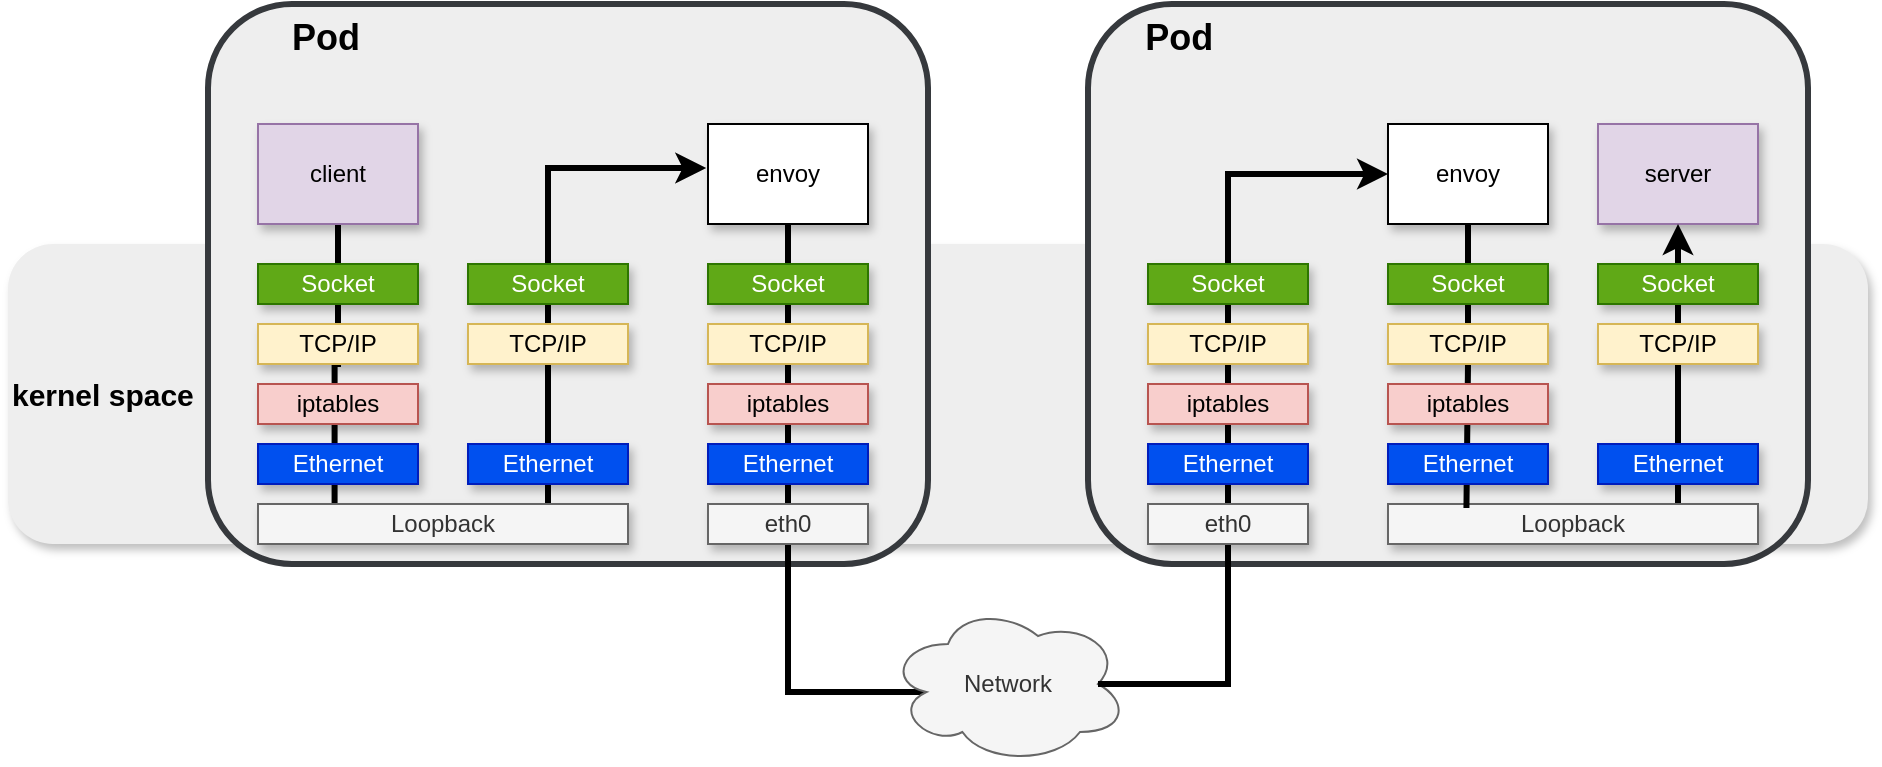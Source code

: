 <mxfile version="14.4.2" type="github">
  <diagram id="94O-eWi-ujNEiFMTeJ2n" name="Page-1">
    <mxGraphModel dx="920" dy="559" grid="1" gridSize="10" guides="1" tooltips="1" connect="1" arrows="1" fold="1" page="1" pageScale="1" pageWidth="850" pageHeight="1100" math="0" shadow="0">
      <root>
        <mxCell id="0" />
        <mxCell id="1" parent="0" />
        <mxCell id="JUNj7mSkVkrH1f1PvEp7-1" value="&lt;b&gt;&lt;font style=&quot;font-size: 15px&quot;&gt;kernel space&lt;/font&gt;&lt;/b&gt;" style="rounded=1;whiteSpace=wrap;html=1;shadow=1;align=left;fillColor=#eeeeee;strokeColor=none;" vertex="1" parent="1">
          <mxGeometry x="80" y="170" width="930" height="150" as="geometry" />
        </mxCell>
        <mxCell id="LQTs8PRi4ih6TT2D-i4s-1" value="&lt;font style=&quot;font-size: 18px&quot;&gt;&lt;b&gt;&amp;nbsp; &amp;nbsp; &amp;nbsp; &amp;nbsp; &lt;font style=&quot;font-size: 18px&quot;&gt;Pod&lt;/font&gt;&lt;/b&gt;&lt;/font&gt;" style="rounded=1;whiteSpace=wrap;html=1;align=left;verticalAlign=top;fontSize=13;strokeWidth=3;fillColor=#eeeeee;strokeColor=#36393d;" parent="1" vertex="1">
          <mxGeometry x="180" y="50" width="360" height="280" as="geometry" />
        </mxCell>
        <mxCell id="LQTs8PRi4ih6TT2D-i4s-37" value="" style="edgeStyle=orthogonalEdgeStyle;rounded=0;orthogonalLoop=1;jettySize=auto;html=1;entryX=0.207;entryY=0.118;entryDx=0;entryDy=0;entryPerimeter=0;strokeWidth=3;endArrow=none;endFill=0;" parent="1" source="LQTs8PRi4ih6TT2D-i4s-2" target="LQTs8PRi4ih6TT2D-i4s-7" edge="1">
          <mxGeometry relative="1" as="geometry" />
        </mxCell>
        <mxCell id="LQTs8PRi4ih6TT2D-i4s-2" value="client" style="rounded=0;whiteSpace=wrap;html=1;fillColor=#e1d5e7;strokeColor=#9673a6;shadow=1;" parent="1" vertex="1">
          <mxGeometry x="205" y="110" width="80" height="50" as="geometry" />
        </mxCell>
        <mxCell id="LQTs8PRi4ih6TT2D-i4s-3" value="Socket" style="rounded=0;whiteSpace=wrap;html=1;fillColor=#60a917;strokeColor=#2D7600;fontColor=#ffffff;shadow=1;" parent="1" vertex="1">
          <mxGeometry x="205" y="180" width="80" height="20" as="geometry" />
        </mxCell>
        <mxCell id="LQTs8PRi4ih6TT2D-i4s-4" value="TCP/IP&lt;span style=&quot;color: rgba(0 , 0 , 0 , 0) ; font-family: monospace ; font-size: 0px&quot;&gt;%3CmxGraphModel%3E%3Croot%3E%3CmxCell%20id%3D%220%22%2F%3E%3CmxCell%20id%3D%221%22%20parent%3D%220%22%2F%3E%3CmxCell%20id%3D%222%22%20value%3D%22Socket%22%20style%3D%22rounded%3D0%3BwhiteSpace%3Dwrap%3Bhtml%3D1%3B%22%20vertex%3D%221%22%20parent%3D%221%22%3E%3CmxGeometry%20x%3D%22205%22%20y%3D%22180%22%20width%3D%2280%22%20height%3D%2220%22%20as%3D%22geometry%22%2F%3E%3C%2FmxCell%3E%3C%2Froot%3E%3C%2FmxGraphModel%3E&lt;/span&gt;" style="rounded=0;whiteSpace=wrap;html=1;fillColor=#fff2cc;strokeColor=#d6b656;shadow=1;" parent="1" vertex="1">
          <mxGeometry x="205" y="210" width="80" height="20" as="geometry" />
        </mxCell>
        <mxCell id="LQTs8PRi4ih6TT2D-i4s-6" value="iptables" style="rounded=0;whiteSpace=wrap;html=1;fillColor=#f8cecc;strokeColor=#b85450;shadow=1;" parent="1" vertex="1">
          <mxGeometry x="205" y="240" width="80" height="20" as="geometry" />
        </mxCell>
        <mxCell id="LQTs8PRi4ih6TT2D-i4s-38" style="edgeStyle=orthogonalEdgeStyle;rounded=0;orthogonalLoop=1;jettySize=auto;html=1;strokeColor=#000000;entryX=-0.011;entryY=0.44;entryDx=0;entryDy=0;entryPerimeter=0;strokeWidth=3;" parent="1" source="LQTs8PRi4ih6TT2D-i4s-7" target="LQTs8PRi4ih6TT2D-i4s-15" edge="1">
          <mxGeometry relative="1" as="geometry">
            <Array as="points">
              <mxPoint x="350" y="132" />
            </Array>
          </mxGeometry>
        </mxCell>
        <mxCell id="LQTs8PRi4ih6TT2D-i4s-7" value="Loopback" style="rounded=0;whiteSpace=wrap;html=1;fillColor=#f5f5f5;strokeColor=#666666;fontColor=#333333;shadow=1;" parent="1" vertex="1">
          <mxGeometry x="205" y="300" width="185" height="20" as="geometry" />
        </mxCell>
        <mxCell id="LQTs8PRi4ih6TT2D-i4s-8" value="Ethernet" style="rounded=0;whiteSpace=wrap;html=1;fillColor=#0050ef;strokeColor=#001DBC;fontColor=#ffffff;shadow=1;" parent="1" vertex="1">
          <mxGeometry x="205" y="270" width="80" height="20" as="geometry" />
        </mxCell>
        <mxCell id="LQTs8PRi4ih6TT2D-i4s-11" value="Socket" style="rounded=0;whiteSpace=wrap;html=1;fillColor=#60a917;strokeColor=#2D7600;fontColor=#ffffff;shadow=1;" parent="1" vertex="1">
          <mxGeometry x="310" y="180" width="80" height="20" as="geometry" />
        </mxCell>
        <mxCell id="LQTs8PRi4ih6TT2D-i4s-12" value="TCP/IP&lt;span style=&quot;color: rgba(0 , 0 , 0 , 0) ; font-family: monospace ; font-size: 0px&quot;&gt;%3CmxGraphModel%3E%3Croot%3E%3CmxCell%20id%3D%220%22%2F%3E%3CmxCell%20id%3D%221%22%20parent%3D%220%22%2F%3E%3CmxCell%20id%3D%222%22%20value%3D%22Socket%22%20style%3D%22rounded%3D0%3BwhiteSpace%3Dwrap%3Bhtml%3D1%3B%22%20vertex%3D%221%22%20parent%3D%221%22%3E%3CmxGeometry%20x%3D%22205%22%20y%3D%22180%22%20width%3D%2280%22%20height%3D%2220%22%20as%3D%22geometry%22%2F%3E%3C%2FmxCell%3E%3C%2Froot%3E%3C%2FmxGraphModel%3E&lt;/span&gt;" style="rounded=0;whiteSpace=wrap;html=1;fillColor=#fff2cc;strokeColor=#d6b656;shadow=1;" parent="1" vertex="1">
          <mxGeometry x="310" y="210" width="80" height="20" as="geometry" />
        </mxCell>
        <mxCell id="LQTs8PRi4ih6TT2D-i4s-14" value="Ethernet" style="rounded=0;whiteSpace=wrap;html=1;fillColor=#0050ef;strokeColor=#001DBC;fontColor=#ffffff;shadow=1;" parent="1" vertex="1">
          <mxGeometry x="310" y="270" width="80" height="20" as="geometry" />
        </mxCell>
        <mxCell id="LQTs8PRi4ih6TT2D-i4s-40" style="edgeStyle=orthogonalEdgeStyle;rounded=0;orthogonalLoop=1;jettySize=auto;html=1;entryX=0.16;entryY=0.55;entryDx=0;entryDy=0;entryPerimeter=0;strokeColor=#000000;strokeWidth=3;endArrow=none;endFill=0;" parent="1" source="LQTs8PRi4ih6TT2D-i4s-15" target="LQTs8PRi4ih6TT2D-i4s-39" edge="1">
          <mxGeometry relative="1" as="geometry">
            <Array as="points">
              <mxPoint x="470" y="394" />
            </Array>
          </mxGeometry>
        </mxCell>
        <mxCell id="LQTs8PRi4ih6TT2D-i4s-15" value="envoy" style="rounded=0;whiteSpace=wrap;html=1;shadow=1;" parent="1" vertex="1">
          <mxGeometry x="430" y="110" width="80" height="50" as="geometry" />
        </mxCell>
        <mxCell id="LQTs8PRi4ih6TT2D-i4s-16" value="Socket" style="rounded=0;whiteSpace=wrap;html=1;fillColor=#60a917;strokeColor=#2D7600;fontColor=#ffffff;shadow=1;" parent="1" vertex="1">
          <mxGeometry x="430" y="180" width="80" height="20" as="geometry" />
        </mxCell>
        <mxCell id="LQTs8PRi4ih6TT2D-i4s-17" value="TCP/IP&lt;span style=&quot;color: rgba(0 , 0 , 0 , 0) ; font-family: monospace ; font-size: 0px&quot;&gt;%3CmxGraphModel%3E%3Croot%3E%3CmxCell%20id%3D%220%22%2F%3E%3CmxCell%20id%3D%221%22%20parent%3D%220%22%2F%3E%3CmxCell%20id%3D%222%22%20value%3D%22Socket%22%20style%3D%22rounded%3D0%3BwhiteSpace%3Dwrap%3Bhtml%3D1%3B%22%20vertex%3D%221%22%20parent%3D%221%22%3E%3CmxGeometry%20x%3D%22205%22%20y%3D%22180%22%20width%3D%2280%22%20height%3D%2220%22%20as%3D%22geometry%22%2F%3E%3C%2FmxCell%3E%3C%2Froot%3E%3C%2FmxGraphModel%3E&lt;/span&gt;" style="rounded=0;whiteSpace=wrap;html=1;fillColor=#fff2cc;strokeColor=#d6b656;shadow=1;" parent="1" vertex="1">
          <mxGeometry x="430" y="210" width="80" height="20" as="geometry" />
        </mxCell>
        <mxCell id="LQTs8PRi4ih6TT2D-i4s-18" value="iptables" style="rounded=0;whiteSpace=wrap;html=1;fillColor=#f8cecc;strokeColor=#b85450;shadow=1;" parent="1" vertex="1">
          <mxGeometry x="430" y="240" width="80" height="20" as="geometry" />
        </mxCell>
        <mxCell id="LQTs8PRi4ih6TT2D-i4s-19" value="Ethernet" style="rounded=0;whiteSpace=wrap;html=1;fillColor=#0050ef;strokeColor=#001DBC;fontColor=#ffffff;shadow=1;" parent="1" vertex="1">
          <mxGeometry x="430" y="270" width="80" height="20" as="geometry" />
        </mxCell>
        <mxCell id="LQTs8PRi4ih6TT2D-i4s-20" value="eth0" style="rounded=0;whiteSpace=wrap;html=1;fillColor=#f5f5f5;strokeColor=#666666;fontColor=#333333;shadow=1;" parent="1" vertex="1">
          <mxGeometry x="430" y="300" width="80" height="20" as="geometry" />
        </mxCell>
        <mxCell id="LQTs8PRi4ih6TT2D-i4s-21" value="&lt;span&gt;&amp;nbsp; &amp;nbsp; &amp;nbsp; &amp;nbsp;&amp;nbsp;&lt;/span&gt;&lt;b&gt;&lt;font style=&quot;font-size: 18px&quot;&gt;Pod&lt;/font&gt;&lt;/b&gt;" style="rounded=1;whiteSpace=wrap;html=1;align=left;verticalAlign=top;strokeWidth=3;fillColor=#eeeeee;strokeColor=#36393d;" parent="1" vertex="1">
          <mxGeometry x="620" y="50" width="360" height="280" as="geometry" />
        </mxCell>
        <mxCell id="LQTs8PRi4ih6TT2D-i4s-22" value="server" style="rounded=0;whiteSpace=wrap;html=1;fillColor=#e1d5e7;strokeColor=#9673a6;shadow=1;" parent="1" vertex="1">
          <mxGeometry x="875" y="110" width="80" height="50" as="geometry" />
        </mxCell>
        <mxCell id="LQTs8PRi4ih6TT2D-i4s-43" style="edgeStyle=orthogonalEdgeStyle;rounded=0;orthogonalLoop=1;jettySize=auto;html=1;entryX=0.5;entryY=1;entryDx=0;entryDy=0;strokeColor=#000000;strokeWidth=3;" parent="1" source="LQTs8PRi4ih6TT2D-i4s-26" target="LQTs8PRi4ih6TT2D-i4s-22" edge="1">
          <mxGeometry relative="1" as="geometry">
            <Array as="points">
              <mxPoint x="915" y="260" />
              <mxPoint x="915" y="260" />
            </Array>
          </mxGeometry>
        </mxCell>
        <mxCell id="LQTs8PRi4ih6TT2D-i4s-26" value="Loopback" style="rounded=0;whiteSpace=wrap;html=1;fillColor=#f5f5f5;strokeColor=#666666;fontColor=#333333;shadow=1;" parent="1" vertex="1">
          <mxGeometry x="770" y="300" width="185" height="20" as="geometry" />
        </mxCell>
        <mxCell id="LQTs8PRi4ih6TT2D-i4s-28" value="Socket" style="rounded=0;whiteSpace=wrap;html=1;fillColor=#60a917;strokeColor=#2D7600;fontColor=#ffffff;shadow=1;" parent="1" vertex="1">
          <mxGeometry x="875" y="180" width="80" height="20" as="geometry" />
        </mxCell>
        <mxCell id="LQTs8PRi4ih6TT2D-i4s-29" value="TCP/IP&lt;span style=&quot;color: rgba(0 , 0 , 0 , 0) ; font-family: monospace ; font-size: 0px&quot;&gt;%3CmxGraphModel%3E%3Croot%3E%3CmxCell%20id%3D%220%22%2F%3E%3CmxCell%20id%3D%221%22%20parent%3D%220%22%2F%3E%3CmxCell%20id%3D%222%22%20value%3D%22Socket%22%20style%3D%22rounded%3D0%3BwhiteSpace%3Dwrap%3Bhtml%3D1%3B%22%20vertex%3D%221%22%20parent%3D%221%22%3E%3CmxGeometry%20x%3D%22205%22%20y%3D%22180%22%20width%3D%2280%22%20height%3D%2220%22%20as%3D%22geometry%22%2F%3E%3C%2FmxCell%3E%3C%2Froot%3E%3C%2FmxGraphModel%3E&lt;/span&gt;" style="rounded=0;whiteSpace=wrap;html=1;fillColor=#fff2cc;strokeColor=#d6b656;shadow=1;" parent="1" vertex="1">
          <mxGeometry x="875" y="210" width="80" height="20" as="geometry" />
        </mxCell>
        <mxCell id="LQTs8PRi4ih6TT2D-i4s-30" value="Ethernet" style="rounded=0;whiteSpace=wrap;html=1;fillColor=#0050ef;strokeColor=#001DBC;fontColor=#ffffff;shadow=1;" parent="1" vertex="1">
          <mxGeometry x="875" y="270" width="80" height="20" as="geometry" />
        </mxCell>
        <mxCell id="LQTs8PRi4ih6TT2D-i4s-42" style="edgeStyle=orthogonalEdgeStyle;rounded=0;orthogonalLoop=1;jettySize=auto;html=1;entryX=0.212;entryY=0.099;entryDx=0;entryDy=0;entryPerimeter=0;strokeColor=#000000;strokeWidth=3;endArrow=none;endFill=0;" parent="1" source="LQTs8PRi4ih6TT2D-i4s-31" target="LQTs8PRi4ih6TT2D-i4s-26" edge="1">
          <mxGeometry relative="1" as="geometry" />
        </mxCell>
        <mxCell id="LQTs8PRi4ih6TT2D-i4s-31" value="envoy" style="rounded=0;whiteSpace=wrap;html=1;shadow=1;" parent="1" vertex="1">
          <mxGeometry x="770" y="110" width="80" height="50" as="geometry" />
        </mxCell>
        <mxCell id="LQTs8PRi4ih6TT2D-i4s-39" value="Network" style="ellipse;shape=cloud;whiteSpace=wrap;html=1;fillColor=#f5f5f5;strokeColor=#666666;fontColor=#333333;" parent="1" vertex="1">
          <mxGeometry x="520" y="350" width="120" height="80" as="geometry" />
        </mxCell>
        <mxCell id="LQTs8PRi4ih6TT2D-i4s-41" style="edgeStyle=orthogonalEdgeStyle;rounded=0;orthogonalLoop=1;jettySize=auto;html=1;entryX=0;entryY=0.5;entryDx=0;entryDy=0;strokeColor=#000000;exitX=0.875;exitY=0.5;exitDx=0;exitDy=0;exitPerimeter=0;strokeWidth=3;" parent="1" source="LQTs8PRi4ih6TT2D-i4s-39" target="LQTs8PRi4ih6TT2D-i4s-31" edge="1">
          <mxGeometry relative="1" as="geometry">
            <Array as="points">
              <mxPoint x="690" y="390" />
              <mxPoint x="690" y="135" />
            </Array>
          </mxGeometry>
        </mxCell>
        <mxCell id="LQTs8PRi4ih6TT2D-i4s-32" value="Socket" style="rounded=0;whiteSpace=wrap;html=1;fillColor=#60a917;strokeColor=#2D7600;fontColor=#ffffff;shadow=1;" parent="1" vertex="1">
          <mxGeometry x="650" y="180" width="80" height="20" as="geometry" />
        </mxCell>
        <mxCell id="LQTs8PRi4ih6TT2D-i4s-33" value="TCP/IP&lt;span style=&quot;color: rgba(0 , 0 , 0 , 0) ; font-family: monospace ; font-size: 0px&quot;&gt;%3CmxGraphModel%3E%3Croot%3E%3CmxCell%20id%3D%220%22%2F%3E%3CmxCell%20id%3D%221%22%20parent%3D%220%22%2F%3E%3CmxCell%20id%3D%222%22%20value%3D%22Socket%22%20style%3D%22rounded%3D0%3BwhiteSpace%3Dwrap%3Bhtml%3D1%3B%22%20vertex%3D%221%22%20parent%3D%221%22%3E%3CmxGeometry%20x%3D%22205%22%20y%3D%22180%22%20width%3D%2280%22%20height%3D%2220%22%20as%3D%22geometry%22%2F%3E%3C%2FmxCell%3E%3C%2Froot%3E%3C%2FmxGraphModel%3E&lt;/span&gt;" style="rounded=0;whiteSpace=wrap;html=1;fillColor=#fff2cc;strokeColor=#d6b656;shadow=1;" parent="1" vertex="1">
          <mxGeometry x="650" y="210" width="80" height="20" as="geometry" />
        </mxCell>
        <mxCell id="LQTs8PRi4ih6TT2D-i4s-34" value="iptables" style="rounded=0;whiteSpace=wrap;html=1;fillColor=#f8cecc;strokeColor=#b85450;shadow=1;" parent="1" vertex="1">
          <mxGeometry x="650" y="240" width="80" height="20" as="geometry" />
        </mxCell>
        <mxCell id="LQTs8PRi4ih6TT2D-i4s-35" value="Ethernet" style="rounded=0;whiteSpace=wrap;html=1;fillColor=#0050ef;strokeColor=#001DBC;fontColor=#ffffff;shadow=1;" parent="1" vertex="1">
          <mxGeometry x="650" y="270" width="80" height="20" as="geometry" />
        </mxCell>
        <mxCell id="LQTs8PRi4ih6TT2D-i4s-36" value="eth0" style="rounded=0;whiteSpace=wrap;html=1;fillColor=#f5f5f5;strokeColor=#666666;fontColor=#333333;shadow=1;" parent="1" vertex="1">
          <mxGeometry x="650" y="300" width="80" height="20" as="geometry" />
        </mxCell>
        <mxCell id="LQTs8PRi4ih6TT2D-i4s-23" value="Socket" style="rounded=0;whiteSpace=wrap;html=1;fillColor=#60a917;strokeColor=#2D7600;fontColor=#ffffff;shadow=1;" parent="1" vertex="1">
          <mxGeometry x="770" y="180" width="80" height="20" as="geometry" />
        </mxCell>
        <mxCell id="LQTs8PRi4ih6TT2D-i4s-24" value="TCP/IP&lt;span style=&quot;color: rgba(0 , 0 , 0 , 0) ; font-family: monospace ; font-size: 0px&quot;&gt;%3CmxGraphModel%3E%3Croot%3E%3CmxCell%20id%3D%220%22%2F%3E%3CmxCell%20id%3D%221%22%20parent%3D%220%22%2F%3E%3CmxCell%20id%3D%222%22%20value%3D%22Socket%22%20style%3D%22rounded%3D0%3BwhiteSpace%3Dwrap%3Bhtml%3D1%3B%22%20vertex%3D%221%22%20parent%3D%221%22%3E%3CmxGeometry%20x%3D%22205%22%20y%3D%22180%22%20width%3D%2280%22%20height%3D%2220%22%20as%3D%22geometry%22%2F%3E%3C%2FmxCell%3E%3C%2Froot%3E%3C%2FmxGraphModel%3E&lt;/span&gt;" style="rounded=0;whiteSpace=wrap;html=1;fillColor=#fff2cc;strokeColor=#d6b656;shadow=1;" parent="1" vertex="1">
          <mxGeometry x="770" y="210" width="80" height="20" as="geometry" />
        </mxCell>
        <mxCell id="LQTs8PRi4ih6TT2D-i4s-25" value="iptables" style="rounded=0;whiteSpace=wrap;html=1;fillColor=#f8cecc;strokeColor=#b85450;shadow=1;" parent="1" vertex="1">
          <mxGeometry x="770" y="240" width="80" height="20" as="geometry" />
        </mxCell>
        <mxCell id="LQTs8PRi4ih6TT2D-i4s-27" value="Ethernet" style="rounded=0;whiteSpace=wrap;html=1;fillColor=#0050ef;strokeColor=#001DBC;fontColor=#ffffff;shadow=1;" parent="1" vertex="1">
          <mxGeometry x="770" y="270" width="80" height="20" as="geometry" />
        </mxCell>
      </root>
    </mxGraphModel>
  </diagram>
</mxfile>
